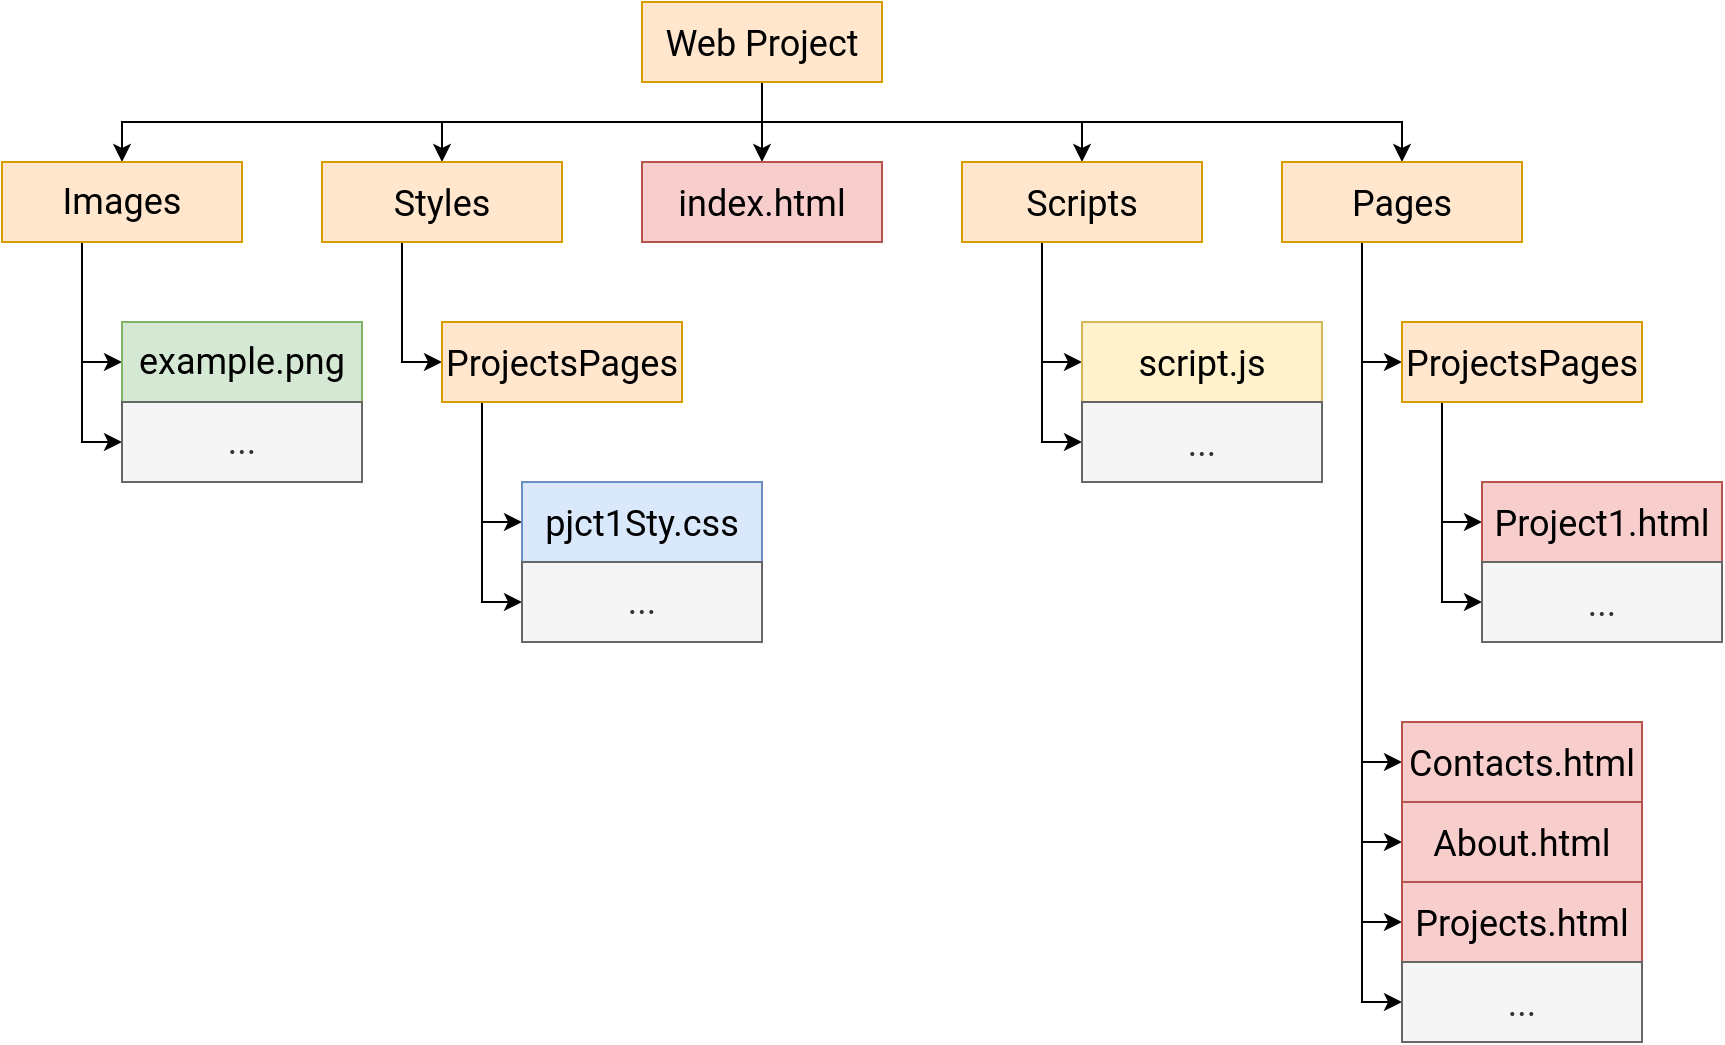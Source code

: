 <mxfile version="26.1.0">
  <diagram name="Page-1" id="nSrQO8H6W9QDJgrCMVCj">
    <mxGraphModel dx="1221" dy="759" grid="1" gridSize="10" guides="1" tooltips="1" connect="1" arrows="1" fold="1" page="1" pageScale="1" pageWidth="827" pageHeight="1169" math="0" shadow="0">
      <root>
        <mxCell id="0" />
        <mxCell id="1" parent="0" />
        <mxCell id="5Zx5Zj3HOAlW7VJ7zjzl-33" style="edgeStyle=orthogonalEdgeStyle;rounded=0;orthogonalLoop=1;jettySize=auto;html=1;entryX=0.5;entryY=0;entryDx=0;entryDy=0;" edge="1" parent="1" source="5Zx5Zj3HOAlW7VJ7zjzl-1" target="5Zx5Zj3HOAlW7VJ7zjzl-28">
          <mxGeometry relative="1" as="geometry">
            <Array as="points">
              <mxPoint x="420" y="190" />
              <mxPoint x="420" y="190" />
            </Array>
          </mxGeometry>
        </mxCell>
        <mxCell id="5Zx5Zj3HOAlW7VJ7zjzl-34" style="edgeStyle=orthogonalEdgeStyle;rounded=0;orthogonalLoop=1;jettySize=auto;html=1;entryX=0.5;entryY=0;entryDx=0;entryDy=0;" edge="1" parent="1" source="5Zx5Zj3HOAlW7VJ7zjzl-1" target="5Zx5Zj3HOAlW7VJ7zjzl-4">
          <mxGeometry relative="1" as="geometry">
            <Array as="points">
              <mxPoint x="420" y="180" />
              <mxPoint x="260" y="180" />
            </Array>
          </mxGeometry>
        </mxCell>
        <mxCell id="5Zx5Zj3HOAlW7VJ7zjzl-52" style="edgeStyle=orthogonalEdgeStyle;rounded=0;orthogonalLoop=1;jettySize=auto;html=1;entryX=0.5;entryY=0;entryDx=0;entryDy=0;" edge="1" parent="1" source="5Zx5Zj3HOAlW7VJ7zjzl-1" target="5Zx5Zj3HOAlW7VJ7zjzl-47">
          <mxGeometry relative="1" as="geometry">
            <Array as="points">
              <mxPoint x="420" y="180" />
              <mxPoint x="100" y="180" />
            </Array>
          </mxGeometry>
        </mxCell>
        <mxCell id="5Zx5Zj3HOAlW7VJ7zjzl-53" style="edgeStyle=orthogonalEdgeStyle;rounded=0;orthogonalLoop=1;jettySize=auto;html=1;entryX=0.5;entryY=0;entryDx=0;entryDy=0;" edge="1" parent="1" source="5Zx5Zj3HOAlW7VJ7zjzl-1" target="5Zx5Zj3HOAlW7VJ7zjzl-3">
          <mxGeometry relative="1" as="geometry">
            <Array as="points">
              <mxPoint x="420" y="180" />
              <mxPoint x="580" y="180" />
            </Array>
          </mxGeometry>
        </mxCell>
        <mxCell id="5Zx5Zj3HOAlW7VJ7zjzl-54" style="edgeStyle=orthogonalEdgeStyle;rounded=0;orthogonalLoop=1;jettySize=auto;html=1;entryX=0.5;entryY=0;entryDx=0;entryDy=0;" edge="1" parent="1" source="5Zx5Zj3HOAlW7VJ7zjzl-1" target="5Zx5Zj3HOAlW7VJ7zjzl-2">
          <mxGeometry relative="1" as="geometry">
            <Array as="points">
              <mxPoint x="420" y="180" />
              <mxPoint x="740" y="180" />
            </Array>
          </mxGeometry>
        </mxCell>
        <mxCell id="5Zx5Zj3HOAlW7VJ7zjzl-1" value="&lt;font face=&quot;Roboto&quot; style=&quot;font-size: 18px;&quot;&gt;Web Project&lt;/font&gt;" style="rounded=0;whiteSpace=wrap;html=1;fillColor=#ffe6cc;strokeColor=#d79b00;" vertex="1" parent="1">
          <mxGeometry x="360" y="120" width="120" height="40" as="geometry" />
        </mxCell>
        <mxCell id="5Zx5Zj3HOAlW7VJ7zjzl-23" style="edgeStyle=orthogonalEdgeStyle;rounded=0;orthogonalLoop=1;jettySize=auto;html=1;entryX=0;entryY=0.5;entryDx=0;entryDy=0;" edge="1" parent="1" source="5Zx5Zj3HOAlW7VJ7zjzl-2" target="5Zx5Zj3HOAlW7VJ7zjzl-11">
          <mxGeometry relative="1" as="geometry">
            <Array as="points">
              <mxPoint x="720" y="300" />
            </Array>
          </mxGeometry>
        </mxCell>
        <mxCell id="5Zx5Zj3HOAlW7VJ7zjzl-29" style="edgeStyle=orthogonalEdgeStyle;rounded=0;orthogonalLoop=1;jettySize=auto;html=1;entryX=0;entryY=0.5;entryDx=0;entryDy=0;" edge="1" parent="1" source="5Zx5Zj3HOAlW7VJ7zjzl-2" target="5Zx5Zj3HOAlW7VJ7zjzl-8">
          <mxGeometry relative="1" as="geometry">
            <Array as="points">
              <mxPoint x="720" y="500" />
            </Array>
          </mxGeometry>
        </mxCell>
        <mxCell id="5Zx5Zj3HOAlW7VJ7zjzl-30" style="edgeStyle=orthogonalEdgeStyle;rounded=0;orthogonalLoop=1;jettySize=auto;html=1;entryX=0;entryY=0.5;entryDx=0;entryDy=0;" edge="1" parent="1" source="5Zx5Zj3HOAlW7VJ7zjzl-2" target="5Zx5Zj3HOAlW7VJ7zjzl-9">
          <mxGeometry relative="1" as="geometry">
            <Array as="points">
              <mxPoint x="720" y="540" />
            </Array>
          </mxGeometry>
        </mxCell>
        <mxCell id="5Zx5Zj3HOAlW7VJ7zjzl-31" style="edgeStyle=orthogonalEdgeStyle;rounded=0;orthogonalLoop=1;jettySize=auto;html=1;entryX=0;entryY=0.5;entryDx=0;entryDy=0;" edge="1" parent="1" source="5Zx5Zj3HOAlW7VJ7zjzl-2" target="5Zx5Zj3HOAlW7VJ7zjzl-10">
          <mxGeometry relative="1" as="geometry">
            <Array as="points">
              <mxPoint x="720" y="580" />
            </Array>
          </mxGeometry>
        </mxCell>
        <mxCell id="5Zx5Zj3HOAlW7VJ7zjzl-32" style="edgeStyle=orthogonalEdgeStyle;rounded=0;orthogonalLoop=1;jettySize=auto;html=1;entryX=0;entryY=0.5;entryDx=0;entryDy=0;" edge="1" parent="1" source="5Zx5Zj3HOAlW7VJ7zjzl-2" target="5Zx5Zj3HOAlW7VJ7zjzl-22">
          <mxGeometry relative="1" as="geometry">
            <Array as="points">
              <mxPoint x="720" y="620" />
            </Array>
          </mxGeometry>
        </mxCell>
        <mxCell id="5Zx5Zj3HOAlW7VJ7zjzl-2" value="&lt;font style=&quot;font-size: 18px;&quot;&gt;Pages&lt;/font&gt;" style="rounded=0;whiteSpace=wrap;html=1;fillColor=#ffe6cc;strokeColor=#d79b00;fontFamily=Roboto;fontSource=https%3A%2F%2Ffonts.googleapis.com%2Fcss%3Ffamily%3DRoboto;" vertex="1" parent="1">
          <mxGeometry x="680" y="200" width="120" height="40" as="geometry" />
        </mxCell>
        <mxCell id="5Zx5Zj3HOAlW7VJ7zjzl-37" style="edgeStyle=orthogonalEdgeStyle;rounded=0;orthogonalLoop=1;jettySize=auto;html=1;entryX=0;entryY=0.5;entryDx=0;entryDy=0;" edge="1" parent="1" source="5Zx5Zj3HOAlW7VJ7zjzl-3" target="5Zx5Zj3HOAlW7VJ7zjzl-36">
          <mxGeometry relative="1" as="geometry">
            <Array as="points">
              <mxPoint x="560" y="300" />
            </Array>
          </mxGeometry>
        </mxCell>
        <mxCell id="5Zx5Zj3HOAlW7VJ7zjzl-39" style="edgeStyle=orthogonalEdgeStyle;rounded=0;orthogonalLoop=1;jettySize=auto;html=1;entryX=0;entryY=0.5;entryDx=0;entryDy=0;" edge="1" parent="1" source="5Zx5Zj3HOAlW7VJ7zjzl-3" target="5Zx5Zj3HOAlW7VJ7zjzl-38">
          <mxGeometry relative="1" as="geometry">
            <Array as="points">
              <mxPoint x="560" y="340" />
            </Array>
          </mxGeometry>
        </mxCell>
        <mxCell id="5Zx5Zj3HOAlW7VJ7zjzl-3" value="&lt;span style=&quot;font-size: 18px;&quot;&gt;&lt;font data-font-src=&quot;https://fonts.googleapis.com/css?family=Roboto&quot;&gt;Scripts&lt;/font&gt;&lt;/span&gt;" style="rounded=0;whiteSpace=wrap;html=1;fillColor=#ffe6cc;strokeColor=#d79b00;fontFamily=Roboto;fontSource=https%3A%2F%2Ffonts.googleapis.com%2Fcss%3Ffamily%3DRoboto;" vertex="1" parent="1">
          <mxGeometry x="520" y="200" width="120" height="40" as="geometry" />
        </mxCell>
        <mxCell id="5Zx5Zj3HOAlW7VJ7zjzl-41" style="edgeStyle=orthogonalEdgeStyle;rounded=0;orthogonalLoop=1;jettySize=auto;html=1;entryX=0;entryY=0.5;entryDx=0;entryDy=0;" edge="1" parent="1" source="5Zx5Zj3HOAlW7VJ7zjzl-4" target="5Zx5Zj3HOAlW7VJ7zjzl-40">
          <mxGeometry relative="1" as="geometry">
            <Array as="points">
              <mxPoint x="240" y="300" />
            </Array>
          </mxGeometry>
        </mxCell>
        <mxCell id="5Zx5Zj3HOAlW7VJ7zjzl-4" value="&lt;font data-font-src=&quot;https://fonts.googleapis.com/css?family=Roboto&quot; face=&quot;Roboto&quot; style=&quot;font-size: 18px;&quot;&gt;Styles&lt;/font&gt;" style="rounded=0;whiteSpace=wrap;html=1;fillColor=#ffe6cc;strokeColor=#d79b00;" vertex="1" parent="1">
          <mxGeometry x="200" y="200" width="120" height="40" as="geometry" />
        </mxCell>
        <mxCell id="5Zx5Zj3HOAlW7VJ7zjzl-8" value="&lt;font style=&quot;font-size: 18px;&quot;&gt;Contacts.html&lt;/font&gt;" style="rounded=0;whiteSpace=wrap;html=1;fillColor=#f8cecc;strokeColor=#b85450;fontFamily=Roboto;fontSource=https%3A%2F%2Ffonts.googleapis.com%2Fcss%3Ffamily%3DRoboto;" vertex="1" parent="1">
          <mxGeometry x="740" y="480" width="120" height="40" as="geometry" />
        </mxCell>
        <mxCell id="5Zx5Zj3HOAlW7VJ7zjzl-9" value="&lt;font style=&quot;font-size: 18px;&quot;&gt;About.html&lt;/font&gt;" style="rounded=0;whiteSpace=wrap;html=1;fillColor=#f8cecc;strokeColor=#b85450;fontFamily=Roboto;fontSource=https%3A%2F%2Ffonts.googleapis.com%2Fcss%3Ffamily%3DRoboto;" vertex="1" parent="1">
          <mxGeometry x="740" y="520" width="120" height="40" as="geometry" />
        </mxCell>
        <mxCell id="5Zx5Zj3HOAlW7VJ7zjzl-10" value="&lt;font style=&quot;font-size: 18px;&quot;&gt;Projects.html&lt;/font&gt;" style="rounded=0;whiteSpace=wrap;html=1;fillColor=#f8cecc;strokeColor=#b85450;fontFamily=Roboto;fontSource=https%3A%2F%2Ffonts.googleapis.com%2Fcss%3Ffamily%3DRoboto;" vertex="1" parent="1">
          <mxGeometry x="740" y="560" width="120" height="40" as="geometry" />
        </mxCell>
        <mxCell id="5Zx5Zj3HOAlW7VJ7zjzl-24" style="edgeStyle=orthogonalEdgeStyle;rounded=0;orthogonalLoop=1;jettySize=auto;html=1;entryX=0;entryY=0.5;entryDx=0;entryDy=0;" edge="1" parent="1" source="5Zx5Zj3HOAlW7VJ7zjzl-11" target="5Zx5Zj3HOAlW7VJ7zjzl-16">
          <mxGeometry relative="1" as="geometry">
            <Array as="points">
              <mxPoint x="760" y="380" />
            </Array>
          </mxGeometry>
        </mxCell>
        <mxCell id="5Zx5Zj3HOAlW7VJ7zjzl-25" style="edgeStyle=orthogonalEdgeStyle;rounded=0;orthogonalLoop=1;jettySize=auto;html=1;entryX=0;entryY=0.5;entryDx=0;entryDy=0;" edge="1" parent="1" source="5Zx5Zj3HOAlW7VJ7zjzl-11" target="5Zx5Zj3HOAlW7VJ7zjzl-18">
          <mxGeometry relative="1" as="geometry">
            <Array as="points">
              <mxPoint x="760" y="420" />
            </Array>
          </mxGeometry>
        </mxCell>
        <mxCell id="5Zx5Zj3HOAlW7VJ7zjzl-11" value="&lt;font style=&quot;font-size: 18px;&quot;&gt;ProjectsPages&lt;/font&gt;" style="rounded=0;whiteSpace=wrap;html=1;fillColor=#ffe6cc;strokeColor=#d79b00;fontFamily=Roboto;fontSource=https%3A%2F%2Ffonts.googleapis.com%2Fcss%3Ffamily%3DRoboto;" vertex="1" parent="1">
          <mxGeometry x="740" y="280" width="120" height="40" as="geometry" />
        </mxCell>
        <mxCell id="5Zx5Zj3HOAlW7VJ7zjzl-16" value="&lt;font style=&quot;font-size: 18px;&quot;&gt;Project1.html&lt;/font&gt;" style="rounded=0;whiteSpace=wrap;html=1;fillColor=#f8cecc;strokeColor=#b85450;fontFamily=Roboto;fontSource=https%3A%2F%2Ffonts.googleapis.com%2Fcss%3Ffamily%3DRoboto;" vertex="1" parent="1">
          <mxGeometry x="780" y="360" width="120" height="40" as="geometry" />
        </mxCell>
        <mxCell id="5Zx5Zj3HOAlW7VJ7zjzl-18" value="&lt;span style=&quot;font-size: 18px;&quot;&gt;...&lt;/span&gt;" style="rounded=0;whiteSpace=wrap;html=1;fillColor=#f5f5f5;strokeColor=#666666;fontColor=#333333;fontFamily=Roboto;fontSource=https%3A%2F%2Ffonts.googleapis.com%2Fcss%3Ffamily%3DRoboto;" vertex="1" parent="1">
          <mxGeometry x="780" y="400" width="120" height="40" as="geometry" />
        </mxCell>
        <mxCell id="5Zx5Zj3HOAlW7VJ7zjzl-22" value="&lt;span style=&quot;font-size: 18px;&quot;&gt;...&lt;/span&gt;" style="rounded=0;whiteSpace=wrap;html=1;fillColor=#f5f5f5;strokeColor=#666666;fontColor=#333333;fontFamily=Roboto;fontSource=https%3A%2F%2Ffonts.googleapis.com%2Fcss%3Ffamily%3DRoboto;" vertex="1" parent="1">
          <mxGeometry x="740" y="600" width="120" height="40" as="geometry" />
        </mxCell>
        <mxCell id="5Zx5Zj3HOAlW7VJ7zjzl-28" value="&lt;font data-font-src=&quot;https://fonts.googleapis.com/css?family=Roboto&quot; face=&quot;Roboto&quot; style=&quot;font-size: 18px;&quot;&gt;index.html&lt;/font&gt;" style="rounded=0;whiteSpace=wrap;html=1;fillColor=#f8cecc;strokeColor=#b85450;" vertex="1" parent="1">
          <mxGeometry x="360" y="200" width="120" height="40" as="geometry" />
        </mxCell>
        <mxCell id="5Zx5Zj3HOAlW7VJ7zjzl-36" value="&lt;font style=&quot;font-size: 18px;&quot;&gt;script.js&lt;/font&gt;" style="rounded=0;whiteSpace=wrap;html=1;fillColor=#fff2cc;strokeColor=#d6b656;fontFamily=Roboto;fontSource=https%3A%2F%2Ffonts.googleapis.com%2Fcss%3Ffamily%3DRoboto;" vertex="1" parent="1">
          <mxGeometry x="580" y="280" width="120" height="40" as="geometry" />
        </mxCell>
        <mxCell id="5Zx5Zj3HOAlW7VJ7zjzl-38" value="&lt;span style=&quot;font-size: 18px;&quot;&gt;...&lt;/span&gt;" style="rounded=0;whiteSpace=wrap;html=1;fillColor=#f5f5f5;strokeColor=#666666;fontColor=#333333;fontFamily=Roboto;fontSource=https%3A%2F%2Ffonts.googleapis.com%2Fcss%3Ffamily%3DRoboto;" vertex="1" parent="1">
          <mxGeometry x="580" y="320" width="120" height="40" as="geometry" />
        </mxCell>
        <mxCell id="5Zx5Zj3HOAlW7VJ7zjzl-43" style="edgeStyle=orthogonalEdgeStyle;rounded=0;orthogonalLoop=1;jettySize=auto;html=1;entryX=0;entryY=0.5;entryDx=0;entryDy=0;" edge="1" parent="1" source="5Zx5Zj3HOAlW7VJ7zjzl-40" target="5Zx5Zj3HOAlW7VJ7zjzl-42">
          <mxGeometry relative="1" as="geometry">
            <Array as="points">
              <mxPoint x="280" y="380" />
            </Array>
          </mxGeometry>
        </mxCell>
        <mxCell id="5Zx5Zj3HOAlW7VJ7zjzl-45" style="edgeStyle=orthogonalEdgeStyle;rounded=0;orthogonalLoop=1;jettySize=auto;html=1;entryX=0;entryY=0.5;entryDx=0;entryDy=0;" edge="1" parent="1" source="5Zx5Zj3HOAlW7VJ7zjzl-40" target="5Zx5Zj3HOAlW7VJ7zjzl-44">
          <mxGeometry relative="1" as="geometry">
            <Array as="points">
              <mxPoint x="280" y="420" />
            </Array>
          </mxGeometry>
        </mxCell>
        <mxCell id="5Zx5Zj3HOAlW7VJ7zjzl-40" value="&lt;font face=&quot;Roboto&quot; style=&quot;font-size: 18px;&quot;&gt;ProjectsPages&lt;/font&gt;" style="rounded=0;whiteSpace=wrap;html=1;fillColor=#ffe6cc;strokeColor=#d79b00;" vertex="1" parent="1">
          <mxGeometry x="260" y="280" width="120" height="40" as="geometry" />
        </mxCell>
        <mxCell id="5Zx5Zj3HOAlW7VJ7zjzl-42" value="&lt;font data-font-src=&quot;https://fonts.googleapis.com/css?family=Roboto&quot; face=&quot;Roboto&quot; style=&quot;font-size: 18px;&quot;&gt;pjct1Sty.css&lt;/font&gt;" style="rounded=0;whiteSpace=wrap;html=1;fillColor=#dae8fc;strokeColor=#6c8ebf;" vertex="1" parent="1">
          <mxGeometry x="300" y="360" width="120" height="40" as="geometry" />
        </mxCell>
        <mxCell id="5Zx5Zj3HOAlW7VJ7zjzl-44" value="&lt;span style=&quot;font-size: 18px;&quot;&gt;&lt;font data-font-src=&quot;https://fonts.googleapis.com/css?family=Roboto&quot; face=&quot;Roboto&quot;&gt;...&lt;/font&gt;&lt;/span&gt;" style="rounded=0;whiteSpace=wrap;html=1;fillColor=#f5f5f5;strokeColor=#666666;fontColor=#333333;" vertex="1" parent="1">
          <mxGeometry x="300" y="400" width="120" height="40" as="geometry" />
        </mxCell>
        <mxCell id="5Zx5Zj3HOAlW7VJ7zjzl-50" style="edgeStyle=orthogonalEdgeStyle;rounded=0;orthogonalLoop=1;jettySize=auto;html=1;entryX=0;entryY=0.5;entryDx=0;entryDy=0;" edge="1" parent="1" source="5Zx5Zj3HOAlW7VJ7zjzl-47" target="5Zx5Zj3HOAlW7VJ7zjzl-48">
          <mxGeometry relative="1" as="geometry">
            <Array as="points">
              <mxPoint x="80" y="300" />
            </Array>
          </mxGeometry>
        </mxCell>
        <mxCell id="5Zx5Zj3HOAlW7VJ7zjzl-51" style="edgeStyle=orthogonalEdgeStyle;rounded=0;orthogonalLoop=1;jettySize=auto;html=1;entryX=0;entryY=0.5;entryDx=0;entryDy=0;" edge="1" parent="1" source="5Zx5Zj3HOAlW7VJ7zjzl-47" target="5Zx5Zj3HOAlW7VJ7zjzl-49">
          <mxGeometry relative="1" as="geometry">
            <Array as="points">
              <mxPoint x="80" y="340" />
            </Array>
          </mxGeometry>
        </mxCell>
        <mxCell id="5Zx5Zj3HOAlW7VJ7zjzl-47" value="&lt;span style=&quot;font-size: 18px;&quot;&gt;&lt;font data-font-src=&quot;https://fonts.googleapis.com/css?family=Roboto&quot; face=&quot;Roboto&quot;&gt;Images&lt;/font&gt;&lt;/span&gt;" style="rounded=0;whiteSpace=wrap;html=1;fillColor=#ffe6cc;strokeColor=#d79b00;" vertex="1" parent="1">
          <mxGeometry x="40" y="200" width="120" height="40" as="geometry" />
        </mxCell>
        <mxCell id="5Zx5Zj3HOAlW7VJ7zjzl-48" value="&lt;span style=&quot;font-size: 18px;&quot;&gt;&lt;font face=&quot;Roboto&quot;&gt;example.png&lt;/font&gt;&lt;/span&gt;" style="rounded=0;whiteSpace=wrap;html=1;fillColor=#d5e8d4;strokeColor=#82b366;" vertex="1" parent="1">
          <mxGeometry x="100" y="280" width="120" height="40" as="geometry" />
        </mxCell>
        <mxCell id="5Zx5Zj3HOAlW7VJ7zjzl-49" value="&lt;span style=&quot;font-size: 18px;&quot;&gt;&lt;font data-font-src=&quot;https://fonts.googleapis.com/css?family=Roboto&quot; face=&quot;Roboto&quot;&gt;...&lt;/font&gt;&lt;/span&gt;" style="rounded=0;whiteSpace=wrap;html=1;fillColor=#f5f5f5;strokeColor=#666666;fontColor=#333333;" vertex="1" parent="1">
          <mxGeometry x="100" y="320" width="120" height="40" as="geometry" />
        </mxCell>
      </root>
    </mxGraphModel>
  </diagram>
</mxfile>
